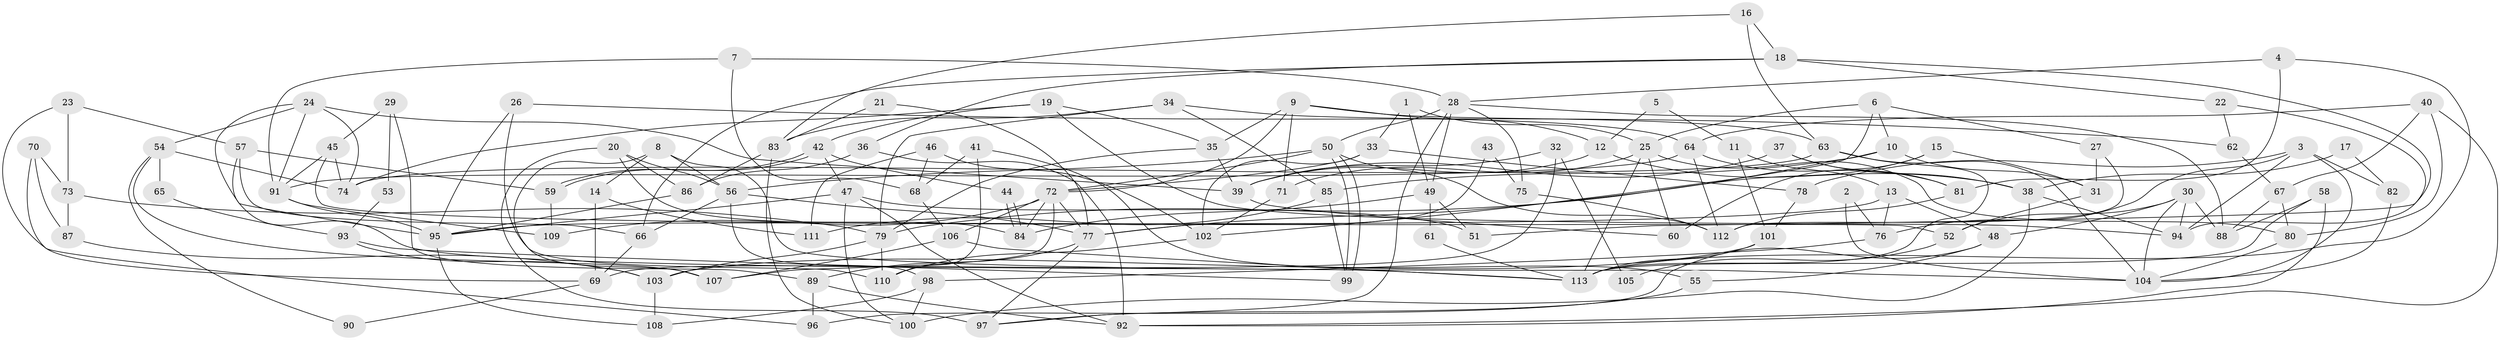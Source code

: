 // Generated by graph-tools (version 1.1) at 2025/14/03/09/25 04:14:57]
// undirected, 113 vertices, 226 edges
graph export_dot {
graph [start="1"]
  node [color=gray90,style=filled];
  1;
  2;
  3;
  4;
  5;
  6;
  7;
  8;
  9;
  10;
  11;
  12;
  13;
  14;
  15;
  16;
  17;
  18;
  19;
  20;
  21;
  22;
  23;
  24;
  25;
  26;
  27;
  28;
  29;
  30;
  31;
  32;
  33;
  34;
  35;
  36;
  37;
  38;
  39;
  40;
  41;
  42;
  43;
  44;
  45;
  46;
  47;
  48;
  49;
  50;
  51;
  52;
  53;
  54;
  55;
  56;
  57;
  58;
  59;
  60;
  61;
  62;
  63;
  64;
  65;
  66;
  67;
  68;
  69;
  70;
  71;
  72;
  73;
  74;
  75;
  76;
  77;
  78;
  79;
  80;
  81;
  82;
  83;
  84;
  85;
  86;
  87;
  88;
  89;
  90;
  91;
  92;
  93;
  94;
  95;
  96;
  97;
  98;
  99;
  100;
  101;
  102;
  103;
  104;
  105;
  106;
  107;
  108;
  109;
  110;
  111;
  112;
  113;
  1 -- 25;
  1 -- 33;
  1 -- 49;
  2 -- 76;
  2 -- 104;
  3 -- 94;
  3 -- 104;
  3 -- 76;
  3 -- 78;
  3 -- 82;
  4 -- 28;
  4 -- 113;
  4 -- 81;
  5 -- 11;
  5 -- 12;
  6 -- 102;
  6 -- 10;
  6 -- 25;
  6 -- 27;
  7 -- 91;
  7 -- 28;
  7 -- 68;
  8 -- 107;
  8 -- 104;
  8 -- 14;
  8 -- 56;
  9 -- 72;
  9 -- 35;
  9 -- 12;
  9 -- 63;
  9 -- 71;
  10 -- 77;
  10 -- 31;
  10 -- 85;
  11 -- 13;
  11 -- 101;
  12 -- 38;
  12 -- 39;
  13 -- 76;
  13 -- 95;
  13 -- 48;
  14 -- 111;
  14 -- 69;
  15 -- 79;
  15 -- 60;
  15 -- 31;
  16 -- 18;
  16 -- 63;
  16 -- 83;
  17 -- 38;
  17 -- 82;
  18 -- 66;
  18 -- 51;
  18 -- 22;
  18 -- 36;
  19 -- 74;
  19 -- 94;
  19 -- 35;
  19 -- 42;
  20 -- 84;
  20 -- 56;
  20 -- 86;
  20 -- 97;
  21 -- 77;
  21 -- 83;
  22 -- 62;
  22 -- 94;
  23 -- 73;
  23 -- 57;
  23 -- 69;
  24 -- 74;
  24 -- 95;
  24 -- 39;
  24 -- 54;
  24 -- 91;
  25 -- 113;
  25 -- 60;
  25 -- 71;
  25 -- 80;
  26 -- 110;
  26 -- 95;
  26 -- 62;
  27 -- 31;
  27 -- 112;
  28 -- 50;
  28 -- 97;
  28 -- 49;
  28 -- 75;
  28 -- 88;
  29 -- 45;
  29 -- 89;
  29 -- 53;
  30 -- 104;
  30 -- 94;
  30 -- 48;
  30 -- 52;
  30 -- 88;
  31 -- 52;
  32 -- 39;
  32 -- 69;
  32 -- 105;
  33 -- 78;
  33 -- 72;
  33 -- 102;
  34 -- 64;
  34 -- 83;
  34 -- 79;
  34 -- 85;
  35 -- 39;
  35 -- 79;
  36 -- 92;
  36 -- 86;
  37 -- 39;
  37 -- 81;
  37 -- 38;
  38 -- 100;
  38 -- 94;
  39 -- 60;
  40 -- 67;
  40 -- 64;
  40 -- 80;
  40 -- 92;
  41 -- 68;
  41 -- 110;
  41 -- 55;
  42 -- 59;
  42 -- 59;
  42 -- 44;
  42 -- 47;
  43 -- 75;
  43 -- 77;
  44 -- 84;
  44 -- 84;
  45 -- 74;
  45 -- 91;
  45 -- 52;
  46 -- 102;
  46 -- 68;
  46 -- 111;
  47 -- 95;
  47 -- 51;
  47 -- 92;
  47 -- 100;
  48 -- 55;
  48 -- 96;
  49 -- 51;
  49 -- 61;
  49 -- 84;
  50 -- 99;
  50 -- 99;
  50 -- 72;
  50 -- 56;
  50 -- 112;
  52 -- 105;
  53 -- 93;
  54 -- 107;
  54 -- 65;
  54 -- 74;
  54 -- 90;
  55 -- 97;
  56 -- 66;
  56 -- 77;
  56 -- 98;
  57 -- 59;
  57 -- 66;
  57 -- 113;
  58 -- 92;
  58 -- 88;
  58 -- 113;
  59 -- 109;
  61 -- 113;
  62 -- 67;
  63 -- 113;
  63 -- 74;
  63 -- 104;
  64 -- 112;
  64 -- 81;
  64 -- 91;
  65 -- 93;
  66 -- 69;
  67 -- 80;
  67 -- 88;
  68 -- 106;
  69 -- 90;
  70 -- 96;
  70 -- 73;
  70 -- 87;
  71 -- 102;
  72 -- 84;
  72 -- 77;
  72 -- 106;
  72 -- 107;
  72 -- 109;
  73 -- 79;
  73 -- 87;
  75 -- 112;
  76 -- 98;
  77 -- 97;
  77 -- 89;
  78 -- 101;
  79 -- 103;
  79 -- 110;
  80 -- 104;
  81 -- 112;
  82 -- 104;
  83 -- 86;
  83 -- 100;
  85 -- 99;
  85 -- 111;
  86 -- 95;
  87 -- 103;
  89 -- 92;
  89 -- 96;
  91 -- 95;
  91 -- 109;
  93 -- 103;
  93 -- 99;
  95 -- 108;
  98 -- 100;
  98 -- 108;
  101 -- 113;
  101 -- 103;
  102 -- 110;
  103 -- 108;
  106 -- 113;
  106 -- 107;
}
